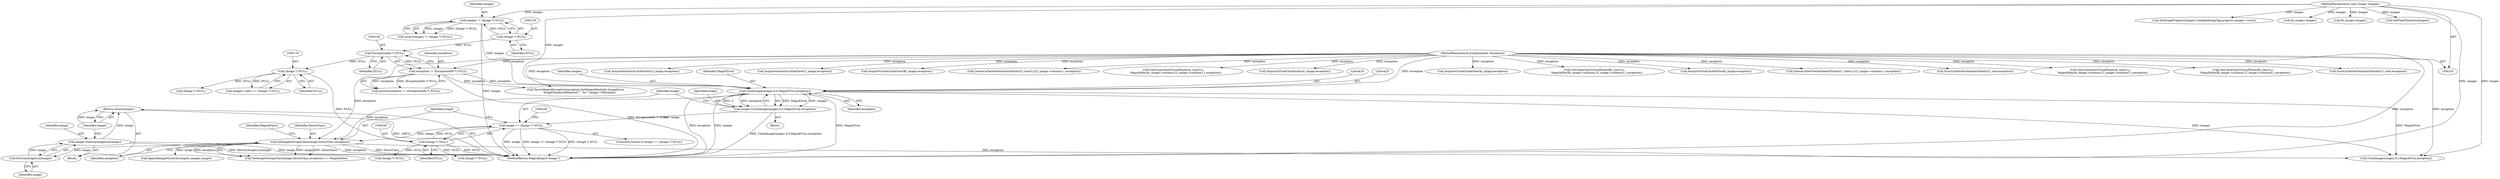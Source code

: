 digraph "0_ImageMagick6_7c2c5ba5b8e3a0b2b82f56c71dfab74ed4006df7_0@pointer" {
"1000218" [label="(Return,return(image);)"];
"1000219" [label="(Identifier,image)"];
"1000214" [label="(Call,image=DestroyImageList(image))"];
"1000216" [label="(Call,DestroyImageList(image))"];
"1000208" [label="(Call,SetImageStorageClass(image,DirectClass,exception))"];
"1000197" [label="(Call,image == (Image *) NULL)"];
"1000188" [label="(Call,image=CloneImage(images,0,0,MagickTrue,exception))"];
"1000190" [label="(Call,CloneImage(images,0,0,MagickTrue,exception))"];
"1000126" [label="(Call,images != (Image *) NULL)"];
"1000102" [label="(MethodParameterIn,const Image *images)"];
"1000128" [label="(Call,(Image *) NULL)"];
"1000153" [label="(Call,exception != (ExceptionInfo *) NULL)"];
"1000104" [label="(MethodParameterIn,ExceptionInfo *exception)"];
"1000155" [label="(Call,(ExceptionInfo *) NULL)"];
"1000199" [label="(Call,(Image *) NULL)"];
"1000169" [label="(Call,(Image *) NULL)"];
"1000104" [label="(MethodParameterIn,ExceptionInfo *exception)"];
"1000363" [label="(Call,AcquireAuthenticCacheView(Cr_image,exception))"];
"1000125" [label="(Call,assert(images != (Image *) NULL))"];
"1000218" [label="(Return,return(image);)"];
"1000154" [label="(Identifier,exception)"];
"1000368" [label="(Call,AcquireAuthenticCacheView(Ci_image,exception))"];
"1000353" [label="(Call,AcquireVirtualCacheView(Br_image,exception))"];
"1000155" [label="(Call,(ExceptionInfo *) NULL)"];
"1000916" [label="(MethodReturn,MagickExport Image *)"];
"1000102" [label="(MethodParameterIn,const Image *images)"];
"1000128" [label="(Call,(Image *) NULL)"];
"1000190" [label="(Call,CloneImage(images,0,0,MagickTrue,exception))"];
"1000228" [label="(Call,AppendImageToList(&complex_images,image))"];
"1000203" [label="(Call,(Image *) NULL)"];
"1000216" [label="(Call,DestroyImageList(image))"];
"1000472" [label="(Call,QueueCacheViewAuthenticPixels(Ci_view,0,y,Ci_image->columns,1,exception))"];
"1000192" [label="(Literal,0)"];
"1000213" [label="(Block,)"];
"1000189" [label="(Identifier,image)"];
"1000401" [label="(Call,GetCacheViewVirtualPixels(Ar_view,0,y,\n      MagickMax(Ar_image->columns,Cr_image->columns),1,exception))"];
"1000868" [label="(Call,SetImageProgress(images,ComplexImageTag,progress,images->rows))"];
"1000215" [label="(Identifier,image)"];
"1000278" [label="(Call,Ar_image=images)"];
"1000130" [label="(Identifier,NULL)"];
"1000127" [label="(Identifier,images)"];
"1000171" [label="(Identifier,NULL)"];
"1000169" [label="(Call,(Image *) NULL)"];
"1000193" [label="(Literal,0)"];
"1000243" [label="(Call,(Image *) NULL)"];
"1000343" [label="(Call,AcquireVirtualCacheView(Ar_image,exception))"];
"1000217" [label="(Identifier,image)"];
"1000188" [label="(Call,image=CloneImage(images,0,0,MagickTrue,exception))"];
"1000212" [label="(Identifier,MagickFalse)"];
"1000348" [label="(Call,AcquireVirtualCacheView(Ai_image,exception))"];
"1000152" [label="(Call,assert(exception != (ExceptionInfo *) NULL))"];
"1000210" [label="(Identifier,DirectClass)"];
"1000153" [label="(Call,exception != (ExceptionInfo *) NULL)"];
"1000431" [label="(Call,GetCacheViewVirtualPixels(Br_view,0,y,\n      MagickMax(Br_image->columns,Cr_image->columns),1,exception))"];
"1000201" [label="(Identifier,NULL)"];
"1000286" [label="(Call,Br_image=images)"];
"1000197" [label="(Call,image == (Image *) NULL)"];
"1000196" [label="(ControlStructure,if (image == (Image *) NULL))"];
"1000175" [label="(Call,ThrowMagickException(exception,GetMagickModule(),ImageError,\n        \"ImageSequenceRequired\",\"`%s'\",images->filename))"];
"1000358" [label="(Call,AcquireVirtualCacheView(Bi_image,exception))"];
"1000545" [label="(Call,GetPixelChannels(images))"];
"1000461" [label="(Call,QueueCacheViewAuthenticPixels(Cr_view,0,y,Cr_image->columns,1,exception))"];
"1000199" [label="(Call,(Image *) NULL)"];
"1000185" [label="(Call,(Image *) NULL)"];
"1000165" [label="(Call,images->next == (Image *) NULL)"];
"1000838" [label="(Call,SyncCacheViewAuthenticPixels(Ci_view,exception))"];
"1000234" [label="(Call,CloneImage(images,0,0,MagickTrue,exception))"];
"1000219" [label="(Identifier,image)"];
"1000191" [label="(Identifier,images)"];
"1000209" [label="(Identifier,image)"];
"1000207" [label="(Call,SetImageStorageClass(image,DirectClass,exception) == MagickFalse)"];
"1000157" [label="(Identifier,NULL)"];
"1000214" [label="(Call,image=DestroyImageList(image))"];
"1000195" [label="(Identifier,exception)"];
"1000416" [label="(Call,GetCacheViewVirtualPixels(Ai_view,0,y,\n      MagickMax(Ai_image->columns,Ci_image->columns),1,exception))"];
"1000446" [label="(Call,GetCacheViewVirtualPixels(Bi_view,0,y,\n      MagickMax(Bi_image->columns,Ci_image->columns),1,exception))"];
"1000208" [label="(Call,SetImageStorageClass(image,DirectClass,exception))"];
"1000194" [label="(Identifier,MagickTrue)"];
"1000211" [label="(Identifier,exception)"];
"1000105" [label="(Block,)"];
"1000198" [label="(Identifier,image)"];
"1000126" [label="(Call,images != (Image *) NULL)"];
"1000847" [label="(Call,SyncCacheViewAuthenticPixels(Cr_view,exception))"];
"1000218" -> "1000213"  [label="AST: "];
"1000218" -> "1000219"  [label="CFG: "];
"1000219" -> "1000218"  [label="AST: "];
"1000916" -> "1000218"  [label="CFG: "];
"1000218" -> "1000916"  [label="DDG: <RET>"];
"1000219" -> "1000218"  [label="DDG: image"];
"1000214" -> "1000218"  [label="DDG: image"];
"1000219" -> "1000214"  [label="CFG: "];
"1000214" -> "1000213"  [label="AST: "];
"1000214" -> "1000216"  [label="CFG: "];
"1000215" -> "1000214"  [label="AST: "];
"1000216" -> "1000214"  [label="AST: "];
"1000214" -> "1000916"  [label="DDG: DestroyImageList(image)"];
"1000214" -> "1000916"  [label="DDG: image"];
"1000216" -> "1000214"  [label="DDG: image"];
"1000216" -> "1000217"  [label="CFG: "];
"1000217" -> "1000216"  [label="AST: "];
"1000208" -> "1000216"  [label="DDG: image"];
"1000208" -> "1000207"  [label="AST: "];
"1000208" -> "1000211"  [label="CFG: "];
"1000209" -> "1000208"  [label="AST: "];
"1000210" -> "1000208"  [label="AST: "];
"1000211" -> "1000208"  [label="AST: "];
"1000212" -> "1000208"  [label="CFG: "];
"1000208" -> "1000916"  [label="DDG: DirectClass"];
"1000208" -> "1000916"  [label="DDG: exception"];
"1000208" -> "1000207"  [label="DDG: image"];
"1000208" -> "1000207"  [label="DDG: DirectClass"];
"1000208" -> "1000207"  [label="DDG: exception"];
"1000197" -> "1000208"  [label="DDG: image"];
"1000190" -> "1000208"  [label="DDG: exception"];
"1000104" -> "1000208"  [label="DDG: exception"];
"1000208" -> "1000228"  [label="DDG: image"];
"1000208" -> "1000234"  [label="DDG: exception"];
"1000197" -> "1000196"  [label="AST: "];
"1000197" -> "1000199"  [label="CFG: "];
"1000198" -> "1000197"  [label="AST: "];
"1000199" -> "1000197"  [label="AST: "];
"1000204" -> "1000197"  [label="CFG: "];
"1000209" -> "1000197"  [label="CFG: "];
"1000197" -> "1000916"  [label="DDG: image == (Image *) NULL"];
"1000197" -> "1000916"  [label="DDG: (Image *) NULL"];
"1000197" -> "1000916"  [label="DDG: image"];
"1000188" -> "1000197"  [label="DDG: image"];
"1000199" -> "1000197"  [label="DDG: NULL"];
"1000188" -> "1000105"  [label="AST: "];
"1000188" -> "1000190"  [label="CFG: "];
"1000189" -> "1000188"  [label="AST: "];
"1000190" -> "1000188"  [label="AST: "];
"1000198" -> "1000188"  [label="CFG: "];
"1000188" -> "1000916"  [label="DDG: CloneImage(images,0,0,MagickTrue,exception)"];
"1000190" -> "1000188"  [label="DDG: MagickTrue"];
"1000190" -> "1000188"  [label="DDG: images"];
"1000190" -> "1000188"  [label="DDG: 0"];
"1000190" -> "1000188"  [label="DDG: exception"];
"1000190" -> "1000195"  [label="CFG: "];
"1000191" -> "1000190"  [label="AST: "];
"1000192" -> "1000190"  [label="AST: "];
"1000193" -> "1000190"  [label="AST: "];
"1000194" -> "1000190"  [label="AST: "];
"1000195" -> "1000190"  [label="AST: "];
"1000190" -> "1000916"  [label="DDG: MagickTrue"];
"1000190" -> "1000916"  [label="DDG: exception"];
"1000190" -> "1000916"  [label="DDG: images"];
"1000126" -> "1000190"  [label="DDG: images"];
"1000102" -> "1000190"  [label="DDG: images"];
"1000153" -> "1000190"  [label="DDG: exception"];
"1000104" -> "1000190"  [label="DDG: exception"];
"1000190" -> "1000234"  [label="DDG: images"];
"1000190" -> "1000234"  [label="DDG: MagickTrue"];
"1000126" -> "1000125"  [label="AST: "];
"1000126" -> "1000128"  [label="CFG: "];
"1000127" -> "1000126"  [label="AST: "];
"1000128" -> "1000126"  [label="AST: "];
"1000125" -> "1000126"  [label="CFG: "];
"1000126" -> "1000916"  [label="DDG: images"];
"1000126" -> "1000125"  [label="DDG: images"];
"1000126" -> "1000125"  [label="DDG: (Image *) NULL"];
"1000102" -> "1000126"  [label="DDG: images"];
"1000128" -> "1000126"  [label="DDG: NULL"];
"1000102" -> "1000101"  [label="AST: "];
"1000102" -> "1000916"  [label="DDG: images"];
"1000102" -> "1000234"  [label="DDG: images"];
"1000102" -> "1000278"  [label="DDG: images"];
"1000102" -> "1000286"  [label="DDG: images"];
"1000102" -> "1000545"  [label="DDG: images"];
"1000102" -> "1000868"  [label="DDG: images"];
"1000128" -> "1000130"  [label="CFG: "];
"1000129" -> "1000128"  [label="AST: "];
"1000130" -> "1000128"  [label="AST: "];
"1000128" -> "1000155"  [label="DDG: NULL"];
"1000153" -> "1000152"  [label="AST: "];
"1000153" -> "1000155"  [label="CFG: "];
"1000154" -> "1000153"  [label="AST: "];
"1000155" -> "1000153"  [label="AST: "];
"1000152" -> "1000153"  [label="CFG: "];
"1000153" -> "1000916"  [label="DDG: (ExceptionInfo *) NULL"];
"1000153" -> "1000152"  [label="DDG: exception"];
"1000153" -> "1000152"  [label="DDG: (ExceptionInfo *) NULL"];
"1000104" -> "1000153"  [label="DDG: exception"];
"1000155" -> "1000153"  [label="DDG: NULL"];
"1000153" -> "1000175"  [label="DDG: exception"];
"1000104" -> "1000101"  [label="AST: "];
"1000104" -> "1000916"  [label="DDG: exception"];
"1000104" -> "1000175"  [label="DDG: exception"];
"1000104" -> "1000234"  [label="DDG: exception"];
"1000104" -> "1000343"  [label="DDG: exception"];
"1000104" -> "1000348"  [label="DDG: exception"];
"1000104" -> "1000353"  [label="DDG: exception"];
"1000104" -> "1000358"  [label="DDG: exception"];
"1000104" -> "1000363"  [label="DDG: exception"];
"1000104" -> "1000368"  [label="DDG: exception"];
"1000104" -> "1000401"  [label="DDG: exception"];
"1000104" -> "1000416"  [label="DDG: exception"];
"1000104" -> "1000431"  [label="DDG: exception"];
"1000104" -> "1000446"  [label="DDG: exception"];
"1000104" -> "1000461"  [label="DDG: exception"];
"1000104" -> "1000472"  [label="DDG: exception"];
"1000104" -> "1000838"  [label="DDG: exception"];
"1000104" -> "1000847"  [label="DDG: exception"];
"1000155" -> "1000157"  [label="CFG: "];
"1000156" -> "1000155"  [label="AST: "];
"1000157" -> "1000155"  [label="AST: "];
"1000155" -> "1000169"  [label="DDG: NULL"];
"1000199" -> "1000201"  [label="CFG: "];
"1000200" -> "1000199"  [label="AST: "];
"1000201" -> "1000199"  [label="AST: "];
"1000199" -> "1000916"  [label="DDG: NULL"];
"1000169" -> "1000199"  [label="DDG: NULL"];
"1000199" -> "1000203"  [label="DDG: NULL"];
"1000199" -> "1000243"  [label="DDG: NULL"];
"1000169" -> "1000165"  [label="AST: "];
"1000169" -> "1000171"  [label="CFG: "];
"1000170" -> "1000169"  [label="AST: "];
"1000171" -> "1000169"  [label="AST: "];
"1000165" -> "1000169"  [label="CFG: "];
"1000169" -> "1000165"  [label="DDG: NULL"];
"1000169" -> "1000185"  [label="DDG: NULL"];
}

